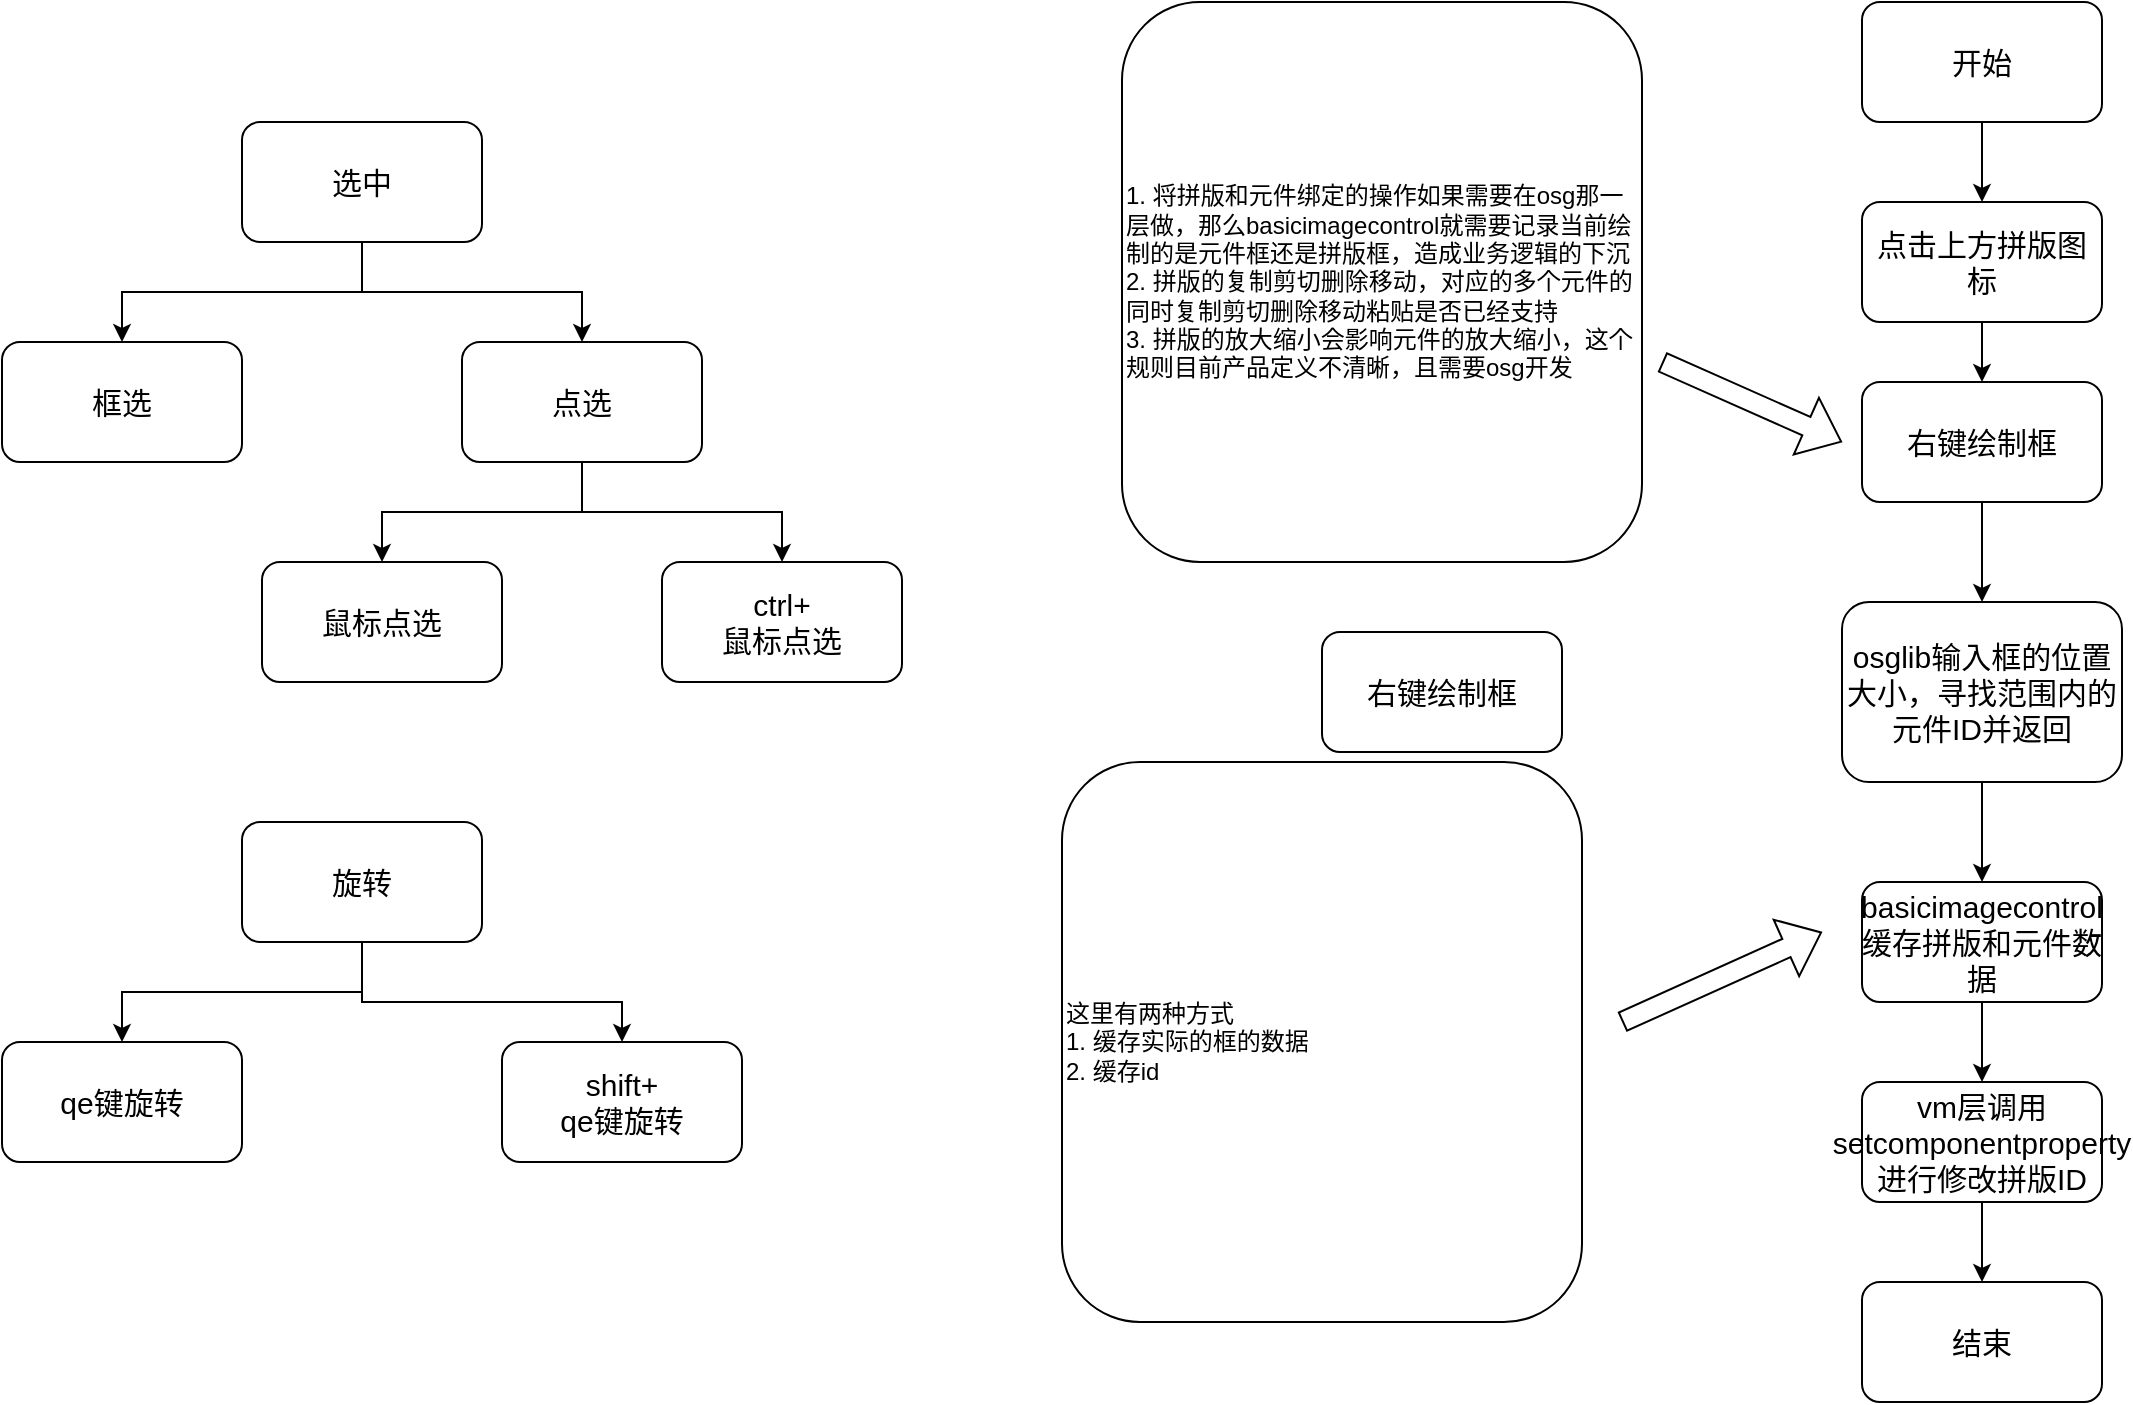 <mxfile version="22.0.4" type="github">
  <diagram name="第 1 页" id="pOSDK7yILVoC8AeX07EB">
    <mxGraphModel dx="1859" dy="550" grid="1" gridSize="10" guides="1" tooltips="1" connect="1" arrows="1" fold="1" page="1" pageScale="1" pageWidth="827" pageHeight="1169" math="0" shadow="0">
      <root>
        <mxCell id="0" />
        <mxCell id="1" parent="0" />
        <mxCell id="BCu3Q3xe9jq5rhCb7yrI-8" style="edgeStyle=orthogonalEdgeStyle;rounded=0;orthogonalLoop=1;jettySize=auto;html=1;" edge="1" parent="1" source="BCu3Q3xe9jq5rhCb7yrI-1" target="BCu3Q3xe9jq5rhCb7yrI-3">
          <mxGeometry relative="1" as="geometry" />
        </mxCell>
        <mxCell id="BCu3Q3xe9jq5rhCb7yrI-1" value="开始" style="rounded=1;whiteSpace=wrap;html=1;fontSize=15;" vertex="1" parent="1">
          <mxGeometry x="320" y="120" width="120" height="60" as="geometry" />
        </mxCell>
        <mxCell id="BCu3Q3xe9jq5rhCb7yrI-9" style="edgeStyle=orthogonalEdgeStyle;rounded=0;orthogonalLoop=1;jettySize=auto;html=1;" edge="1" parent="1" source="BCu3Q3xe9jq5rhCb7yrI-3" target="BCu3Q3xe9jq5rhCb7yrI-5">
          <mxGeometry relative="1" as="geometry" />
        </mxCell>
        <mxCell id="BCu3Q3xe9jq5rhCb7yrI-3" value="点击上方拼版图标" style="rounded=1;whiteSpace=wrap;html=1;fontSize=15;" vertex="1" parent="1">
          <mxGeometry x="320" y="220" width="120" height="60" as="geometry" />
        </mxCell>
        <mxCell id="BCu3Q3xe9jq5rhCb7yrI-16" style="edgeStyle=orthogonalEdgeStyle;rounded=0;orthogonalLoop=1;jettySize=auto;html=1;" edge="1" parent="1" source="BCu3Q3xe9jq5rhCb7yrI-5" target="BCu3Q3xe9jq5rhCb7yrI-11">
          <mxGeometry relative="1" as="geometry" />
        </mxCell>
        <mxCell id="BCu3Q3xe9jq5rhCb7yrI-5" value="右键绘制框" style="rounded=1;whiteSpace=wrap;html=1;fontSize=15;" vertex="1" parent="1">
          <mxGeometry x="320" y="310" width="120" height="60" as="geometry" />
        </mxCell>
        <mxCell id="BCu3Q3xe9jq5rhCb7yrI-6" value="1. 将拼版和元件绑定的操作如果需要在osg那一层做，那么basicimagecontrol就需要记录当前绘制的是元件框还是拼版框，造成业务逻辑的下沉&lt;br&gt;2. 拼版的复制剪切删除移动，对应的多个元件的同时复制剪切删除移动粘贴是否已经支持&lt;br&gt;3. 拼版的放大缩小会影响元件的放大缩小，这个规则目前产品定义不清晰，且需要osg开发" style="rounded=1;whiteSpace=wrap;html=1;align=left;" vertex="1" parent="1">
          <mxGeometry x="-50" y="120" width="260" height="280" as="geometry" />
        </mxCell>
        <mxCell id="BCu3Q3xe9jq5rhCb7yrI-7" value="" style="shape=flexArrow;endArrow=classic;html=1;rounded=0;" edge="1" parent="1">
          <mxGeometry width="50" height="50" relative="1" as="geometry">
            <mxPoint x="220" y="300" as="sourcePoint" />
            <mxPoint x="310" y="340" as="targetPoint" />
          </mxGeometry>
        </mxCell>
        <mxCell id="BCu3Q3xe9jq5rhCb7yrI-17" style="edgeStyle=orthogonalEdgeStyle;rounded=0;orthogonalLoop=1;jettySize=auto;html=1;" edge="1" parent="1" source="BCu3Q3xe9jq5rhCb7yrI-11" target="BCu3Q3xe9jq5rhCb7yrI-13">
          <mxGeometry relative="1" as="geometry" />
        </mxCell>
        <mxCell id="BCu3Q3xe9jq5rhCb7yrI-11" value="osglib输入框的位置大小，寻找范围内的元件ID并返回" style="rounded=1;whiteSpace=wrap;html=1;fontSize=15;" vertex="1" parent="1">
          <mxGeometry x="310" y="420" width="140" height="90" as="geometry" />
        </mxCell>
        <mxCell id="BCu3Q3xe9jq5rhCb7yrI-12" value="右键绘制框" style="rounded=1;whiteSpace=wrap;html=1;fontSize=15;" vertex="1" parent="1">
          <mxGeometry x="50" y="435" width="120" height="60" as="geometry" />
        </mxCell>
        <mxCell id="BCu3Q3xe9jq5rhCb7yrI-18" style="edgeStyle=orthogonalEdgeStyle;rounded=0;orthogonalLoop=1;jettySize=auto;html=1;" edge="1" parent="1" source="BCu3Q3xe9jq5rhCb7yrI-13" target="BCu3Q3xe9jq5rhCb7yrI-14">
          <mxGeometry relative="1" as="geometry" />
        </mxCell>
        <mxCell id="BCu3Q3xe9jq5rhCb7yrI-13" value="basicimagecontrol&lt;br&gt;缓存拼版和元件数据" style="rounded=1;whiteSpace=wrap;html=1;fontSize=15;" vertex="1" parent="1">
          <mxGeometry x="320" y="560" width="120" height="60" as="geometry" />
        </mxCell>
        <mxCell id="BCu3Q3xe9jq5rhCb7yrI-19" style="edgeStyle=orthogonalEdgeStyle;rounded=0;orthogonalLoop=1;jettySize=auto;html=1;" edge="1" parent="1" source="BCu3Q3xe9jq5rhCb7yrI-14" target="BCu3Q3xe9jq5rhCb7yrI-15">
          <mxGeometry relative="1" as="geometry" />
        </mxCell>
        <mxCell id="BCu3Q3xe9jq5rhCb7yrI-14" value="vm层调用setcomponentproperty进行修改拼版ID" style="rounded=1;whiteSpace=wrap;html=1;fontSize=15;" vertex="1" parent="1">
          <mxGeometry x="320" y="660" width="120" height="60" as="geometry" />
        </mxCell>
        <mxCell id="BCu3Q3xe9jq5rhCb7yrI-15" value="结束" style="rounded=1;whiteSpace=wrap;html=1;fontSize=15;" vertex="1" parent="1">
          <mxGeometry x="320" y="760" width="120" height="60" as="geometry" />
        </mxCell>
        <mxCell id="BCu3Q3xe9jq5rhCb7yrI-22" value="这里有两种方式&lt;br&gt;1. 缓存实际的框的数据&lt;br&gt;2. 缓存id" style="rounded=1;whiteSpace=wrap;html=1;align=left;" vertex="1" parent="1">
          <mxGeometry x="-80" y="500" width="260" height="280" as="geometry" />
        </mxCell>
        <mxCell id="BCu3Q3xe9jq5rhCb7yrI-23" value="" style="shape=flexArrow;endArrow=classic;html=1;rounded=0;" edge="1" parent="1">
          <mxGeometry width="50" height="50" relative="1" as="geometry">
            <mxPoint x="200" y="630" as="sourcePoint" />
            <mxPoint x="300" y="585" as="targetPoint" />
          </mxGeometry>
        </mxCell>
        <mxCell id="BCu3Q3xe9jq5rhCb7yrI-30" style="edgeStyle=orthogonalEdgeStyle;rounded=0;orthogonalLoop=1;jettySize=auto;html=1;" edge="1" parent="1" source="BCu3Q3xe9jq5rhCb7yrI-24" target="BCu3Q3xe9jq5rhCb7yrI-27">
          <mxGeometry relative="1" as="geometry" />
        </mxCell>
        <mxCell id="BCu3Q3xe9jq5rhCb7yrI-31" style="edgeStyle=orthogonalEdgeStyle;rounded=0;orthogonalLoop=1;jettySize=auto;html=1;" edge="1" parent="1" source="BCu3Q3xe9jq5rhCb7yrI-24" target="BCu3Q3xe9jq5rhCb7yrI-25">
          <mxGeometry relative="1" as="geometry" />
        </mxCell>
        <mxCell id="BCu3Q3xe9jq5rhCb7yrI-24" value="选中" style="rounded=1;whiteSpace=wrap;html=1;fontSize=15;" vertex="1" parent="1">
          <mxGeometry x="-490" y="180" width="120" height="60" as="geometry" />
        </mxCell>
        <mxCell id="BCu3Q3xe9jq5rhCb7yrI-25" value="框选" style="rounded=1;whiteSpace=wrap;html=1;fontSize=15;" vertex="1" parent="1">
          <mxGeometry x="-610" y="290" width="120" height="60" as="geometry" />
        </mxCell>
        <mxCell id="BCu3Q3xe9jq5rhCb7yrI-32" style="edgeStyle=orthogonalEdgeStyle;rounded=0;orthogonalLoop=1;jettySize=auto;html=1;" edge="1" parent="1" source="BCu3Q3xe9jq5rhCb7yrI-27" target="BCu3Q3xe9jq5rhCb7yrI-28">
          <mxGeometry relative="1" as="geometry" />
        </mxCell>
        <mxCell id="BCu3Q3xe9jq5rhCb7yrI-33" style="edgeStyle=orthogonalEdgeStyle;rounded=0;orthogonalLoop=1;jettySize=auto;html=1;" edge="1" parent="1" source="BCu3Q3xe9jq5rhCb7yrI-27" target="BCu3Q3xe9jq5rhCb7yrI-29">
          <mxGeometry relative="1" as="geometry" />
        </mxCell>
        <mxCell id="BCu3Q3xe9jq5rhCb7yrI-27" value="点选" style="rounded=1;whiteSpace=wrap;html=1;fontSize=15;" vertex="1" parent="1">
          <mxGeometry x="-380" y="290" width="120" height="60" as="geometry" />
        </mxCell>
        <mxCell id="BCu3Q3xe9jq5rhCb7yrI-28" value="鼠标点选" style="rounded=1;whiteSpace=wrap;html=1;fontSize=15;" vertex="1" parent="1">
          <mxGeometry x="-480" y="400" width="120" height="60" as="geometry" />
        </mxCell>
        <mxCell id="BCu3Q3xe9jq5rhCb7yrI-29" value="ctrl+&lt;br&gt;鼠标点选" style="rounded=1;whiteSpace=wrap;html=1;fontSize=15;" vertex="1" parent="1">
          <mxGeometry x="-280" y="400" width="120" height="60" as="geometry" />
        </mxCell>
        <mxCell id="BCu3Q3xe9jq5rhCb7yrI-37" style="edgeStyle=orthogonalEdgeStyle;rounded=0;orthogonalLoop=1;jettySize=auto;html=1;" edge="1" parent="1" source="BCu3Q3xe9jq5rhCb7yrI-34" target="BCu3Q3xe9jq5rhCb7yrI-35">
          <mxGeometry relative="1" as="geometry" />
        </mxCell>
        <mxCell id="BCu3Q3xe9jq5rhCb7yrI-38" style="edgeStyle=orthogonalEdgeStyle;rounded=0;orthogonalLoop=1;jettySize=auto;html=1;" edge="1" parent="1" source="BCu3Q3xe9jq5rhCb7yrI-34" target="BCu3Q3xe9jq5rhCb7yrI-36">
          <mxGeometry relative="1" as="geometry">
            <Array as="points">
              <mxPoint x="-430" y="620" />
              <mxPoint x="-300" y="620" />
            </Array>
          </mxGeometry>
        </mxCell>
        <mxCell id="BCu3Q3xe9jq5rhCb7yrI-34" value="旋转" style="rounded=1;whiteSpace=wrap;html=1;fontSize=15;" vertex="1" parent="1">
          <mxGeometry x="-490" y="530" width="120" height="60" as="geometry" />
        </mxCell>
        <mxCell id="BCu3Q3xe9jq5rhCb7yrI-35" value="qe键旋转" style="rounded=1;whiteSpace=wrap;html=1;fontSize=15;" vertex="1" parent="1">
          <mxGeometry x="-610" y="640" width="120" height="60" as="geometry" />
        </mxCell>
        <mxCell id="BCu3Q3xe9jq5rhCb7yrI-36" value="shift+&lt;br&gt;qe键旋转" style="rounded=1;whiteSpace=wrap;html=1;fontSize=15;" vertex="1" parent="1">
          <mxGeometry x="-360" y="640" width="120" height="60" as="geometry" />
        </mxCell>
      </root>
    </mxGraphModel>
  </diagram>
</mxfile>
